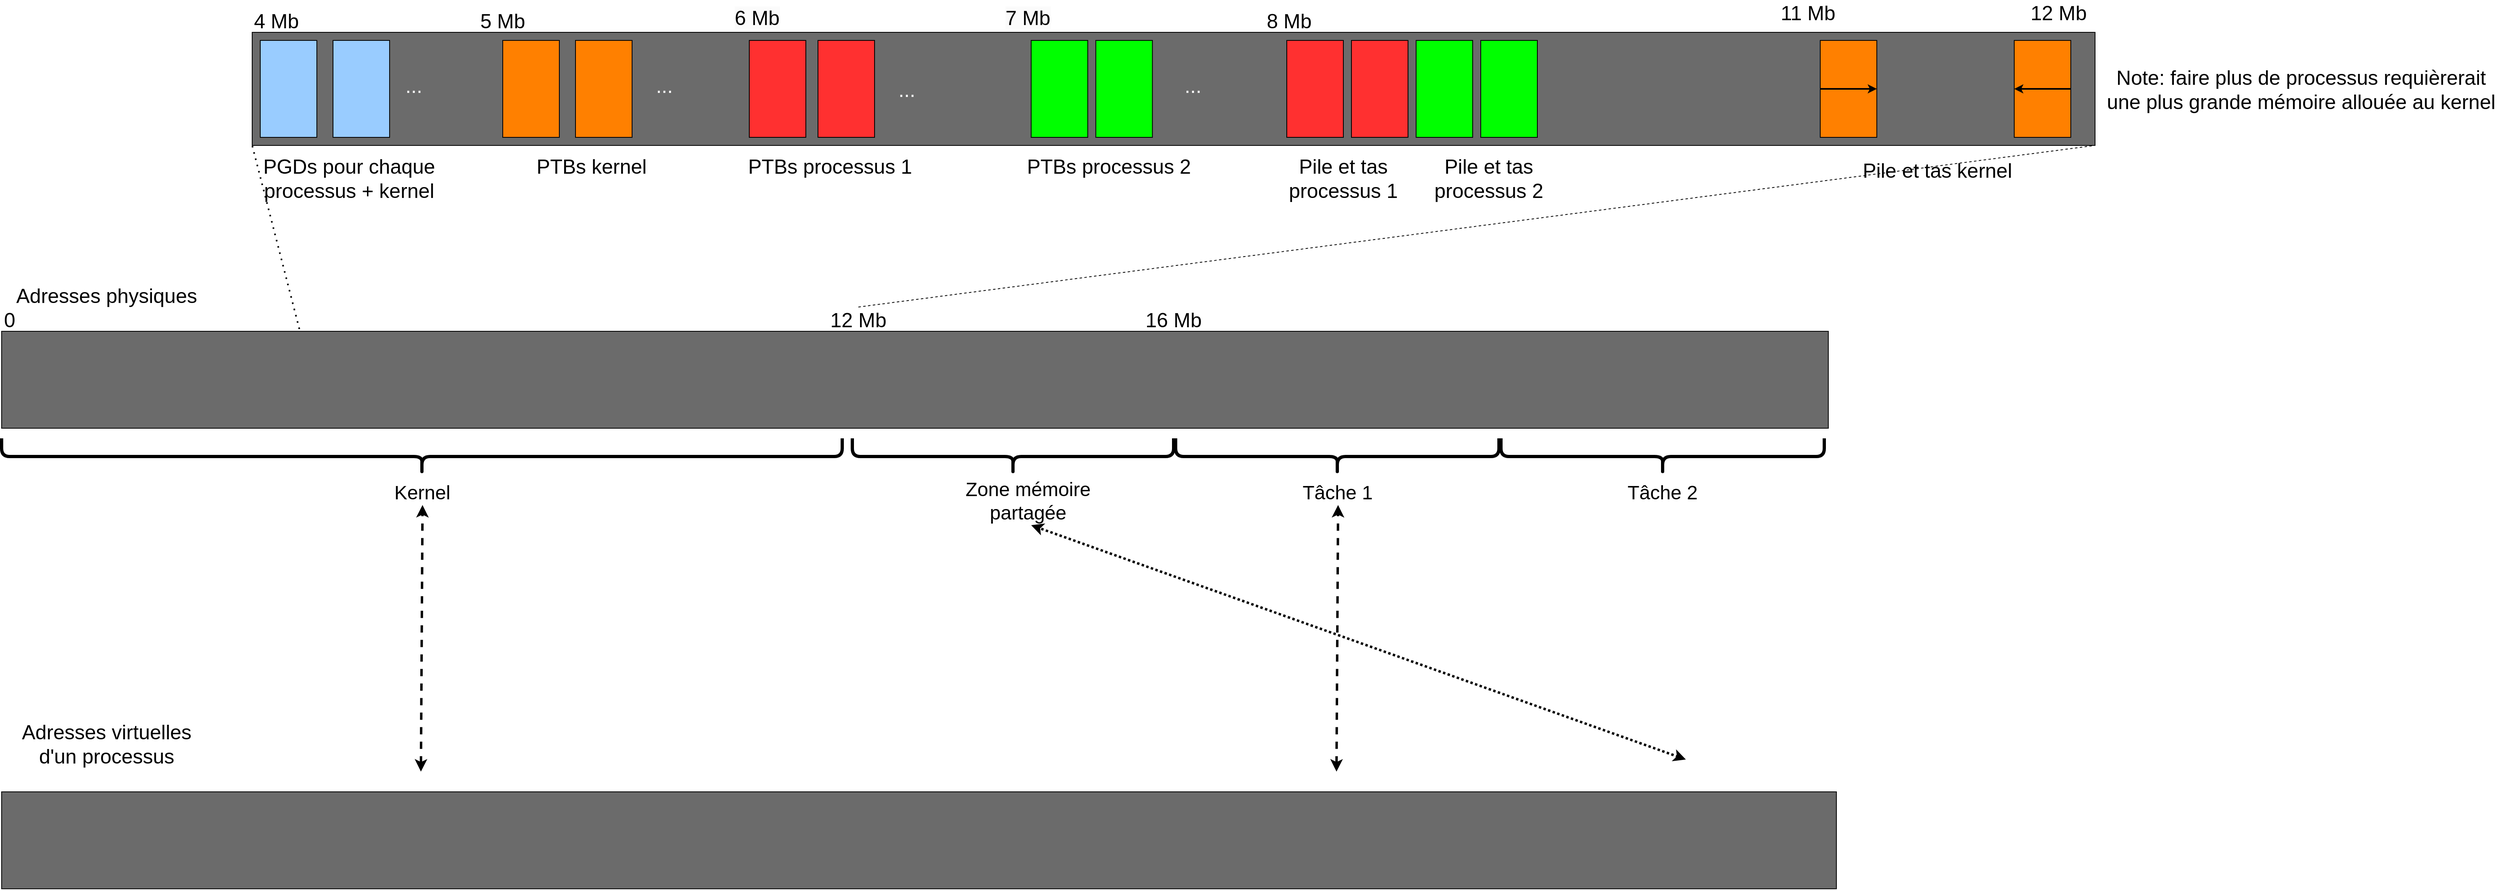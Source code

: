 <mxfile>
    <diagram id="ArCejR78SpGMbt2qCu7n" name="Page-1">
        <mxGraphModel dx="764" dy="1536" grid="1" gridSize="10" guides="1" tooltips="1" connect="1" arrows="1" fold="1" page="1" pageScale="1" pageWidth="3300" pageHeight="4681" math="0" shadow="0">
            <root>
                <mxCell id="0"/>
                <mxCell id="1" parent="0"/>
                <mxCell id="4" value="&lt;font style=&quot;font-size: 25px;&quot;&gt;Adresses physiques&lt;/font&gt;" style="text;html=1;strokeColor=none;fillColor=none;align=center;verticalAlign=middle;whiteSpace=wrap;rounded=0;" vertex="1" parent="1">
                    <mxGeometry x="150" y="620" width="260" height="30" as="geometry"/>
                </mxCell>
                <mxCell id="8" value="&lt;font style=&quot;font-size: 25px;&quot;&gt;Adresses virtuelles &lt;br&gt;d'un processus&lt;/font&gt;" style="text;html=1;strokeColor=none;fillColor=none;align=center;verticalAlign=middle;whiteSpace=wrap;rounded=0;" vertex="1" parent="1">
                    <mxGeometry x="150" y="1160" width="260" height="60" as="geometry"/>
                </mxCell>
                <mxCell id="9" value="" style="rounded=0;whiteSpace=wrap;html=1;fillColor=#6B6B6B;" vertex="1" parent="1">
                    <mxGeometry x="150" y="1250" width="2270" height="120" as="geometry"/>
                </mxCell>
                <mxCell id="10" value="" style="rounded=0;whiteSpace=wrap;html=1;fillColor=#6B6B6B;" vertex="1" parent="1">
                    <mxGeometry x="150" y="680" width="2260" height="120" as="geometry"/>
                </mxCell>
                <mxCell id="11" value="&lt;span style=&quot;font-size: 25px;&quot;&gt;0&lt;/span&gt;" style="text;html=1;strokeColor=none;fillColor=none;align=center;verticalAlign=middle;whiteSpace=wrap;rounded=0;" vertex="1" parent="1">
                    <mxGeometry x="150" y="650" width="20" height="30" as="geometry"/>
                </mxCell>
                <mxCell id="14" value="&lt;span style=&quot;font-size: 25px;&quot;&gt;12 Mb&lt;/span&gt;" style="text;html=1;strokeColor=none;fillColor=none;align=center;verticalAlign=middle;whiteSpace=wrap;rounded=0;" vertex="1" parent="1">
                    <mxGeometry x="1160" y="650" width="100" height="30" as="geometry"/>
                </mxCell>
                <mxCell id="15" value="&lt;span style=&quot;font-size: 25px;&quot;&gt;16 Mb&lt;/span&gt;" style="text;html=1;strokeColor=none;fillColor=none;align=center;verticalAlign=middle;whiteSpace=wrap;rounded=0;" vertex="1" parent="1">
                    <mxGeometry x="1560" y="650" width="80" height="30" as="geometry"/>
                </mxCell>
                <mxCell id="16" value="" style="shape=curlyBracket;whiteSpace=wrap;html=1;rounded=1;flipH=1;labelPosition=right;verticalLabelPosition=middle;align=left;verticalAlign=middle;fillColor=#FFFFFF;rotation=90;strokeWidth=4;" vertex="1" parent="1">
                    <mxGeometry x="647.5" y="315" width="45" height="1040" as="geometry"/>
                </mxCell>
                <mxCell id="17" value="&lt;font style=&quot;font-size: 24px;&quot;&gt;Kernel&lt;/font&gt;" style="text;html=1;strokeColor=none;fillColor=none;align=center;verticalAlign=middle;whiteSpace=wrap;rounded=0;strokeWidth=4;" vertex="1" parent="1">
                    <mxGeometry x="632.5" y="860" width="75" height="40" as="geometry"/>
                </mxCell>
                <mxCell id="18" value="" style="shape=curlyBracket;whiteSpace=wrap;html=1;rounded=1;flipH=1;labelPosition=right;verticalLabelPosition=middle;align=left;verticalAlign=middle;fillColor=#FFFFFF;rotation=90;strokeWidth=4;" vertex="1" parent="1">
                    <mxGeometry x="1378.75" y="636.25" width="45" height="397.5" as="geometry"/>
                </mxCell>
                <mxCell id="19" value="" style="shape=curlyBracket;whiteSpace=wrap;html=1;rounded=1;flipH=1;labelPosition=right;verticalLabelPosition=middle;align=left;verticalAlign=middle;fillColor=#FFFFFF;rotation=90;strokeWidth=4;" vertex="1" parent="1">
                    <mxGeometry x="1780" y="635" width="45" height="400" as="geometry"/>
                </mxCell>
                <mxCell id="20" value="" style="endArrow=classic;startArrow=classic;html=1;fontSize=24;dashed=1;strokeWidth=3;" edge="1" parent="1">
                    <mxGeometry width="50" height="50" relative="1" as="geometry">
                        <mxPoint x="668.75" y="1225" as="sourcePoint"/>
                        <mxPoint x="670.75" y="895" as="targetPoint"/>
                    </mxGeometry>
                </mxCell>
                <mxCell id="24" value="&lt;span style=&quot;font-size: 24px;&quot;&gt;Tâche 1&lt;/span&gt;" style="text;html=1;strokeColor=none;fillColor=none;align=center;verticalAlign=middle;whiteSpace=wrap;rounded=0;strokeWidth=4;" vertex="1" parent="1">
                    <mxGeometry x="1757.5" y="865" width="90" height="30" as="geometry"/>
                </mxCell>
                <mxCell id="26" value="&lt;span style=&quot;font-size: 24px;&quot;&gt;Zone mémoire partagée&lt;/span&gt;" style="text;html=1;strokeColor=none;fillColor=none;align=center;verticalAlign=middle;whiteSpace=wrap;rounded=0;strokeWidth=4;" vertex="1" parent="1">
                    <mxGeometry x="1340" y="860" width="160" height="60" as="geometry"/>
                </mxCell>
                <mxCell id="28" value="" style="shape=curlyBracket;whiteSpace=wrap;html=1;rounded=1;flipH=1;labelPosition=right;verticalLabelPosition=middle;align=left;verticalAlign=middle;fillColor=#FFFFFF;rotation=90;strokeWidth=4;" vertex="1" parent="1">
                    <mxGeometry x="2182.5" y="635" width="45" height="400" as="geometry"/>
                </mxCell>
                <mxCell id="29" value="&lt;span style=&quot;font-size: 24px;&quot;&gt;Tâche 2&lt;/span&gt;" style="text;html=1;strokeColor=none;fillColor=none;align=center;verticalAlign=middle;whiteSpace=wrap;rounded=0;strokeWidth=4;" vertex="1" parent="1">
                    <mxGeometry x="2160" y="865" width="90" height="30" as="geometry"/>
                </mxCell>
                <mxCell id="30" value="" style="rounded=0;whiteSpace=wrap;html=1;fillColor=#6B6B6B;" vertex="1" parent="1">
                    <mxGeometry x="460" y="310" width="2280" height="140" as="geometry"/>
                </mxCell>
                <mxCell id="31" value="&lt;span style=&quot;font-size: 25px;&quot;&gt;4 Mb&lt;/span&gt;" style="text;html=1;strokeColor=none;fillColor=none;align=center;verticalAlign=middle;whiteSpace=wrap;rounded=0;" vertex="1" parent="1">
                    <mxGeometry x="460" y="280" width="60" height="30" as="geometry"/>
                </mxCell>
                <mxCell id="32" value="&lt;span style=&quot;font-size: 25px;&quot;&gt;8 Mb&lt;/span&gt;" style="text;html=1;strokeColor=none;fillColor=none;align=center;verticalAlign=middle;whiteSpace=wrap;rounded=0;" vertex="1" parent="1">
                    <mxGeometry x="1712.5" y="280" width="60" height="30" as="geometry"/>
                </mxCell>
                <mxCell id="33" value="" style="endArrow=none;dashed=1;html=1;dashPattern=1 3;strokeWidth=2;fontFamily=Helvetica;fontSize=25;entryX=0;entryY=1;entryDx=0;entryDy=0;exitX=0.163;exitY=-0.023;exitDx=0;exitDy=0;exitPerimeter=0;" edge="1" parent="1" source="10" target="30">
                    <mxGeometry width="50" height="50" relative="1" as="geometry">
                        <mxPoint x="470" y="660" as="sourcePoint"/>
                        <mxPoint x="520" y="620" as="targetPoint"/>
                    </mxGeometry>
                </mxCell>
                <mxCell id="35" value="" style="endArrow=none;dashed=1;html=1;fontFamily=Helvetica;fontSize=25;exitX=0.5;exitY=0;exitDx=0;exitDy=0;entryX=1;entryY=1;entryDx=0;entryDy=0;" edge="1" parent="1" source="14" target="30">
                    <mxGeometry width="50" height="50" relative="1" as="geometry">
                        <mxPoint x="770" y="650" as="sourcePoint"/>
                        <mxPoint x="1530" y="450" as="targetPoint"/>
                    </mxGeometry>
                </mxCell>
                <mxCell id="36" value="" style="endArrow=classic;startArrow=classic;html=1;fontSize=24;dashed=1;strokeWidth=3;" edge="1" parent="1">
                    <mxGeometry width="50" height="50" relative="1" as="geometry">
                        <mxPoint x="1801.5" y="1225" as="sourcePoint"/>
                        <mxPoint x="1803.5" y="895" as="targetPoint"/>
                    </mxGeometry>
                </mxCell>
                <mxCell id="41" value="&lt;span style=&quot;font-size: 25px;&quot;&gt;5 Mb&lt;/span&gt;" style="text;html=1;strokeColor=none;fillColor=none;align=center;verticalAlign=middle;whiteSpace=wrap;rounded=0;" vertex="1" parent="1">
                    <mxGeometry x="740" y="280" width="60" height="30" as="geometry"/>
                </mxCell>
                <mxCell id="42" value="&lt;span style=&quot;color: rgb(0, 0, 0); font-family: Helvetica; font-size: 25px; font-style: normal; font-variant-ligatures: normal; font-variant-caps: normal; font-weight: 400; letter-spacing: normal; orphans: 2; text-align: center; text-indent: 0px; text-transform: none; widows: 2; word-spacing: 0px; -webkit-text-stroke-width: 0px; background-color: rgb(251, 251, 251); text-decoration-thickness: initial; text-decoration-style: initial; text-decoration-color: initial; float: none; display: inline !important;&quot;&gt;6 Mb&lt;/span&gt;" style="text;whiteSpace=wrap;html=1;fontSize=25;fontFamily=Helvetica;" vertex="1" parent="1">
                    <mxGeometry x="1055" y="270" width="90" height="50" as="geometry"/>
                </mxCell>
                <mxCell id="43" value="&lt;span style=&quot;color: rgb(0, 0, 0); font-family: Helvetica; font-size: 25px; font-style: normal; font-variant-ligatures: normal; font-variant-caps: normal; font-weight: 400; letter-spacing: normal; orphans: 2; text-align: center; text-indent: 0px; text-transform: none; widows: 2; word-spacing: 0px; -webkit-text-stroke-width: 0px; background-color: rgb(251, 251, 251); text-decoration-thickness: initial; text-decoration-style: initial; text-decoration-color: initial; float: none; display: inline !important;&quot;&gt;7 Mb&lt;/span&gt;" style="text;whiteSpace=wrap;html=1;fontSize=25;fontFamily=Helvetica;" vertex="1" parent="1">
                    <mxGeometry x="1390" y="270" width="90" height="50" as="geometry"/>
                </mxCell>
                <mxCell id="45" value="" style="endArrow=classic;startArrow=classic;html=1;fontSize=24;dashed=1;strokeWidth=3;dashPattern=1 1;" edge="1" parent="1">
                    <mxGeometry width="50" height="50" relative="1" as="geometry">
                        <mxPoint x="2233.75" y="1210" as="sourcePoint"/>
                        <mxPoint x="1423.75" y="920" as="targetPoint"/>
                    </mxGeometry>
                </mxCell>
                <mxCell id="47" value="" style="rounded=0;whiteSpace=wrap;html=1;fontFamily=Helvetica;fontSize=25;fillColor=#99CCFF;" vertex="1" parent="1">
                    <mxGeometry x="470" y="320" width="70" height="120" as="geometry"/>
                </mxCell>
                <mxCell id="48" value="" style="rounded=0;whiteSpace=wrap;html=1;fontFamily=Helvetica;fontSize=25;fillColor=#99CCFF;" vertex="1" parent="1">
                    <mxGeometry x="560" y="320" width="70" height="120" as="geometry"/>
                </mxCell>
                <mxCell id="49" value="" style="rounded=0;whiteSpace=wrap;html=1;fontFamily=Helvetica;fontSize=25;fillColor=#FF3030;" vertex="1" parent="1">
                    <mxGeometry x="1075" y="320" width="70" height="120" as="geometry"/>
                </mxCell>
                <mxCell id="51" value="" style="rounded=0;whiteSpace=wrap;html=1;fontFamily=Helvetica;fontSize=25;fillColor=#00FF00;" vertex="1" parent="1">
                    <mxGeometry x="1423.75" y="320" width="70" height="120" as="geometry"/>
                </mxCell>
                <mxCell id="55" value="" style="rounded=0;whiteSpace=wrap;html=1;fontFamily=Helvetica;fontSize=25;fillColor=#FF3030;" vertex="1" parent="1">
                    <mxGeometry x="1160" y="320" width="70" height="120" as="geometry"/>
                </mxCell>
                <mxCell id="56" value="" style="rounded=0;whiteSpace=wrap;html=1;fontFamily=Helvetica;fontSize=25;fillColor=#00FF00;" vertex="1" parent="1">
                    <mxGeometry x="1503.75" y="320" width="70" height="120" as="geometry"/>
                </mxCell>
                <mxCell id="59" value="&lt;span style=&quot;font-size: 25px;&quot;&gt;&lt;font color=&quot;#ffffff&quot;&gt;...&lt;/font&gt;&lt;/span&gt;" style="text;html=1;strokeColor=none;fillColor=none;align=center;verticalAlign=middle;whiteSpace=wrap;rounded=0;" vertex="1" parent="1">
                    <mxGeometry x="630" y="360" width="60" height="30" as="geometry"/>
                </mxCell>
                <mxCell id="60" value="&lt;span style=&quot;font-size: 25px;&quot;&gt;&lt;font color=&quot;#ffffff&quot;&gt;...&lt;/font&gt;&lt;/span&gt;" style="text;html=1;strokeColor=none;fillColor=none;align=center;verticalAlign=middle;whiteSpace=wrap;rounded=0;" vertex="1" parent="1">
                    <mxGeometry x="1240" y="365" width="60" height="30" as="geometry"/>
                </mxCell>
                <mxCell id="61" value="&lt;span style=&quot;font-size: 25px;&quot;&gt;&lt;font color=&quot;#ffffff&quot;&gt;...&lt;/font&gt;&lt;/span&gt;" style="text;html=1;strokeColor=none;fillColor=none;align=center;verticalAlign=middle;whiteSpace=wrap;rounded=0;" vertex="1" parent="1">
                    <mxGeometry x="1593.75" y="360" width="60" height="30" as="geometry"/>
                </mxCell>
                <mxCell id="63" value="&lt;span style=&quot;font-size: 25px;&quot;&gt;PGDs pour chaque processus + kernel&lt;/span&gt;" style="text;html=1;strokeColor=none;fillColor=none;align=center;verticalAlign=middle;whiteSpace=wrap;rounded=0;" vertex="1" parent="1">
                    <mxGeometry x="460" y="460" width="240" height="60" as="geometry"/>
                </mxCell>
                <mxCell id="64" value="&lt;span style=&quot;font-size: 25px;&quot;&gt;PTBs processus 1&lt;/span&gt;" style="text;html=1;strokeColor=none;fillColor=none;align=center;verticalAlign=middle;whiteSpace=wrap;rounded=0;" vertex="1" parent="1">
                    <mxGeometry x="1055" y="460" width="240" height="30" as="geometry"/>
                </mxCell>
                <mxCell id="65" value="&lt;span style=&quot;font-size: 25px;&quot;&gt;PTBs processus 2&lt;/span&gt;&lt;span style=&quot;color: rgba(0, 0, 0, 0); font-family: monospace; font-size: 0px; text-align: start;&quot;&gt;%3CmxGraphModel%3E%3Croot%3E%3CmxCell%20id%3D%220%22%2F%3E%3CmxCell%20id%3D%221%22%20parent%3D%220%22%2F%3E%3CmxCell%20id%3D%222%22%20value%3D%22%26lt%3Bspan%20style%3D%26quot%3Bfont-size%3A%2025px%3B%26quot%3B%26gt%3BPTBs%20processus%201%26lt%3B%2Fspan%26gt%3B%22%20style%3D%22text%3Bhtml%3D1%3BstrokeColor%3Dnone%3BfillColor%3Dnone%3Balign%3Dcenter%3BverticalAlign%3Dmiddle%3BwhiteSpace%3Dwrap%3Brounded%3D0%3B%22%20vertex%3D%221%22%20parent%3D%221%22%3E%3CmxGeometry%20x%3D%22780%22%20y%3D%22470%22%20width%3D%22240%22%20height%3D%2230%22%20as%3D%22geometry%22%2F%3E%3C%2FmxCell%3E%3C%2Froot%3E%3C%2FmxGraphModel%3E&lt;/span&gt;" style="text;html=1;strokeColor=none;fillColor=none;align=center;verticalAlign=middle;whiteSpace=wrap;rounded=0;" vertex="1" parent="1">
                    <mxGeometry x="1400" y="460" width="240" height="30" as="geometry"/>
                </mxCell>
                <mxCell id="66" value="&lt;span style=&quot;font-size: 25px;&quot;&gt;Pile et tas processus 1&lt;/span&gt;" style="text;html=1;strokeColor=none;fillColor=none;align=center;verticalAlign=middle;whiteSpace=wrap;rounded=0;" vertex="1" parent="1">
                    <mxGeometry x="1720" y="460" width="180" height="60" as="geometry"/>
                </mxCell>
                <mxCell id="67" value="&lt;span style=&quot;font-size: 25px;&quot;&gt;Note: faire plus de processus requièrerait une plus grande mémoire allouée au kernel&lt;/span&gt;" style="text;html=1;strokeColor=none;fillColor=none;align=center;verticalAlign=middle;whiteSpace=wrap;rounded=0;" vertex="1" parent="1">
                    <mxGeometry x="2750" y="335" width="490" height="90" as="geometry"/>
                </mxCell>
                <mxCell id="69" value="" style="rounded=0;whiteSpace=wrap;html=1;fontFamily=Helvetica;fontSize=25;fillColor=#FF3030;" vertex="1" parent="1">
                    <mxGeometry x="1820" y="320" width="70" height="120" as="geometry"/>
                </mxCell>
                <mxCell id="70" value="" style="rounded=0;whiteSpace=wrap;html=1;fontFamily=Helvetica;fontSize=25;fillColor=#00FF00;" vertex="1" parent="1">
                    <mxGeometry x="1900" y="320" width="70" height="120" as="geometry"/>
                </mxCell>
                <mxCell id="71" value="" style="rounded=0;whiteSpace=wrap;html=1;fontFamily=Helvetica;fontSize=25;fillColor=#00FF00;" vertex="1" parent="1">
                    <mxGeometry x="1980" y="320" width="70" height="120" as="geometry"/>
                </mxCell>
                <mxCell id="72" value="&lt;span style=&quot;font-size: 25px;&quot;&gt;Pile et tas processus 2&lt;/span&gt;" style="text;html=1;strokeColor=none;fillColor=none;align=center;verticalAlign=middle;whiteSpace=wrap;rounded=0;" vertex="1" parent="1">
                    <mxGeometry x="1900" y="460" width="180" height="60" as="geometry"/>
                </mxCell>
                <mxCell id="73" value="&lt;span style=&quot;font-size: 25px;&quot;&gt;12 Mb&lt;/span&gt;" style="text;html=1;strokeColor=none;fillColor=none;align=center;verticalAlign=middle;whiteSpace=wrap;rounded=0;" vertex="1" parent="1">
                    <mxGeometry x="2640" y="270" width="110" height="30" as="geometry"/>
                </mxCell>
                <mxCell id="75" value="" style="rounded=0;whiteSpace=wrap;html=1;fontFamily=Helvetica;fontSize=25;fillColor=#FF3030;" vertex="1" parent="1">
                    <mxGeometry x="1740" y="320" width="70" height="120" as="geometry"/>
                </mxCell>
                <mxCell id="77" value="&lt;span style=&quot;font-size: 25px;&quot;&gt;PTBs kernel&lt;/span&gt;" style="text;html=1;strokeColor=none;fillColor=none;align=center;verticalAlign=middle;whiteSpace=wrap;rounded=0;" vertex="1" parent="1">
                    <mxGeometry x="760" y="460" width="240" height="30" as="geometry"/>
                </mxCell>
                <mxCell id="78" value="" style="rounded=0;whiteSpace=wrap;html=1;fontFamily=Helvetica;fontSize=25;fillColor=#FF8000;" vertex="1" parent="1">
                    <mxGeometry x="2400" y="320" width="70" height="120" as="geometry"/>
                </mxCell>
                <mxCell id="79" value="&lt;span style=&quot;font-size: 25px;&quot;&gt;11 Mb&lt;/span&gt;" style="text;html=1;strokeColor=none;fillColor=none;align=center;verticalAlign=middle;whiteSpace=wrap;rounded=0;" vertex="1" parent="1">
                    <mxGeometry x="2330" y="270" width="110" height="30" as="geometry"/>
                </mxCell>
                <mxCell id="80" value="" style="rounded=0;whiteSpace=wrap;html=1;fontFamily=Helvetica;fontSize=25;fillColor=#FF8000;" vertex="1" parent="1">
                    <mxGeometry x="2640" y="320" width="70" height="120" as="geometry"/>
                </mxCell>
                <mxCell id="81" value="" style="endArrow=classic;html=1;strokeWidth=2;fontFamily=Helvetica;fontSize=25;fontColor=#FFFFFF;startSize=2;jumpSize=2;exitX=0;exitY=0.5;exitDx=0;exitDy=0;endSize=5;" edge="1" parent="1" source="78">
                    <mxGeometry width="50" height="50" relative="1" as="geometry">
                        <mxPoint x="2510" y="390" as="sourcePoint"/>
                        <mxPoint x="2470" y="380" as="targetPoint"/>
                    </mxGeometry>
                </mxCell>
                <mxCell id="82" value="" style="endArrow=classic;html=1;strokeWidth=2;fontFamily=Helvetica;fontSize=25;fontColor=#FFFFFF;startSize=2;jumpSize=2;exitX=1;exitY=0.5;exitDx=0;exitDy=0;endSize=5;entryX=0;entryY=0.5;entryDx=0;entryDy=0;" edge="1" parent="1" source="80" target="80">
                    <mxGeometry width="50" height="50" relative="1" as="geometry">
                        <mxPoint x="2410.0" y="390.0" as="sourcePoint"/>
                        <mxPoint x="2480.0" y="390.0" as="targetPoint"/>
                    </mxGeometry>
                </mxCell>
                <mxCell id="83" value="&lt;span style=&quot;font-size: 25px;&quot;&gt;Pile et tas kernel&lt;/span&gt;" style="text;html=1;strokeColor=none;fillColor=none;align=center;verticalAlign=middle;whiteSpace=wrap;rounded=0;" vertex="1" parent="1">
                    <mxGeometry x="2400" y="450" width="290" height="60" as="geometry"/>
                </mxCell>
                <mxCell id="84" value="" style="rounded=0;whiteSpace=wrap;html=1;fontFamily=Helvetica;fontSize=25;fillColor=#FF8000;" vertex="1" parent="1">
                    <mxGeometry x="770" y="320" width="70" height="120" as="geometry"/>
                </mxCell>
                <mxCell id="85" value="" style="rounded=0;whiteSpace=wrap;html=1;fontFamily=Helvetica;fontSize=25;fillColor=#FF8000;" vertex="1" parent="1">
                    <mxGeometry x="860" y="320" width="70" height="120" as="geometry"/>
                </mxCell>
                <mxCell id="86" value="&lt;span style=&quot;font-size: 25px;&quot;&gt;&lt;font color=&quot;#ffffff&quot;&gt;...&lt;/font&gt;&lt;/span&gt;" style="text;html=1;strokeColor=none;fillColor=none;align=center;verticalAlign=middle;whiteSpace=wrap;rounded=0;" vertex="1" parent="1">
                    <mxGeometry x="940" y="360" width="60" height="30" as="geometry"/>
                </mxCell>
            </root>
        </mxGraphModel>
    </diagram>
</mxfile>